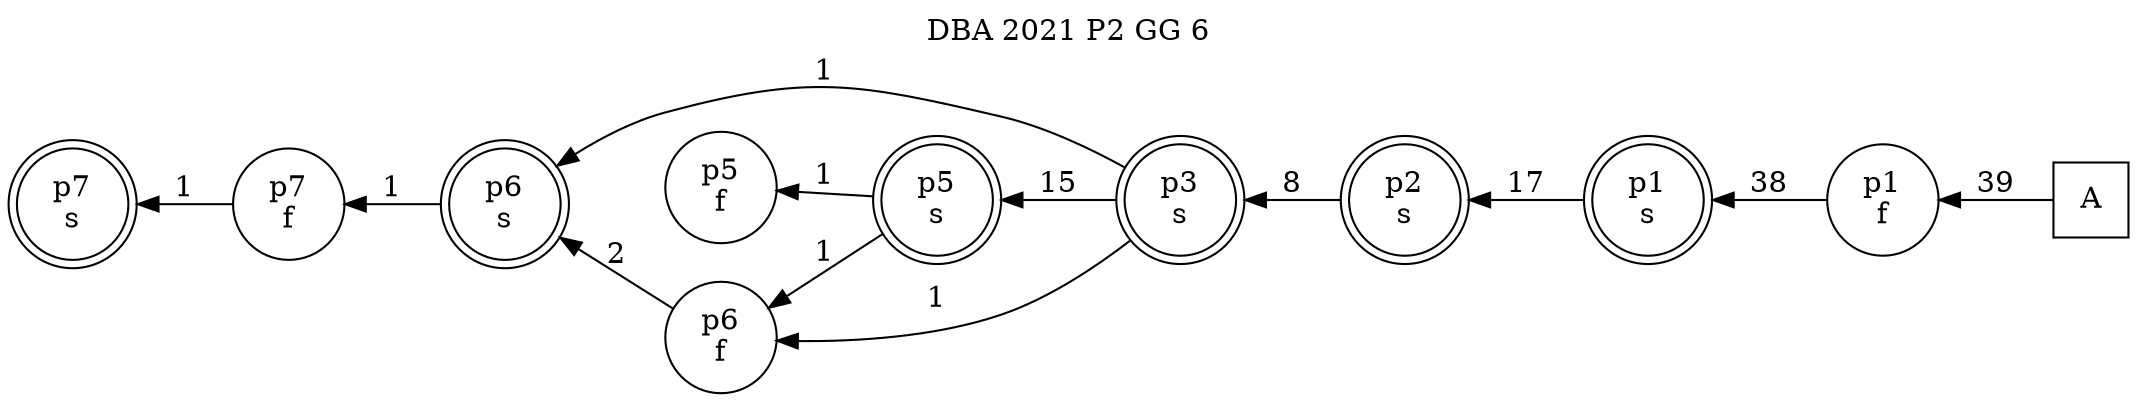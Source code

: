 digraph DBA_2021_P2_GG_6_GOOD {
labelloc="tl"
label= " DBA 2021 P2 GG 6 "
rankdir="RL";
"A" [shape="square" label="A"]
"p1_f" [shape="circle" label="p1
f"]
"p1_s" [shape="doublecircle" label="p1
s"]
"p2_s" [shape="doublecircle" label="p2
s"]
"p3_s" [shape="doublecircle" label="p3
s"]
"p6_s" [shape="doublecircle" label="p6
s"]
"p5_s" [shape="doublecircle" label="p5
s"]
"p5_f" [shape="circle" label="p5
f"]
"p6_f" [shape="circle" label="p6
f"]
"p7_f" [shape="circle" label="p7
f"]
"p7_s" [shape="doublecircle" label="p7
s"]
"A" -> "p1_f" [ label=39]
"p1_f" -> "p1_s" [ label=38]
"p1_s" -> "p2_s" [ label=17]
"p2_s" -> "p3_s" [ label=8]
"p3_s" -> "p6_s" [ label=1]
"p3_s" -> "p5_s" [ label=15]
"p3_s" -> "p6_f" [ label=1]
"p6_s" -> "p7_f" [ label=1]
"p5_s" -> "p5_f" [ label=1]
"p5_s" -> "p6_f" [ label=1]
"p6_f" -> "p6_s" [ label=2]
"p7_f" -> "p7_s" [ label=1]
}

